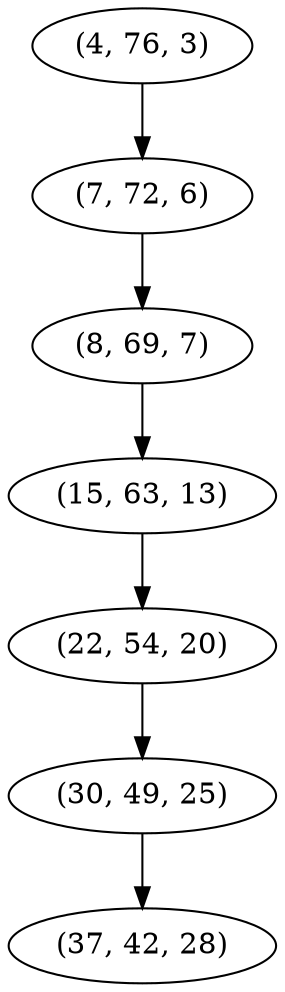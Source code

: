 digraph tree {
    "(4, 76, 3)";
    "(7, 72, 6)";
    "(8, 69, 7)";
    "(15, 63, 13)";
    "(22, 54, 20)";
    "(30, 49, 25)";
    "(37, 42, 28)";
    "(4, 76, 3)" -> "(7, 72, 6)";
    "(7, 72, 6)" -> "(8, 69, 7)";
    "(8, 69, 7)" -> "(15, 63, 13)";
    "(15, 63, 13)" -> "(22, 54, 20)";
    "(22, 54, 20)" -> "(30, 49, 25)";
    "(30, 49, 25)" -> "(37, 42, 28)";
}
